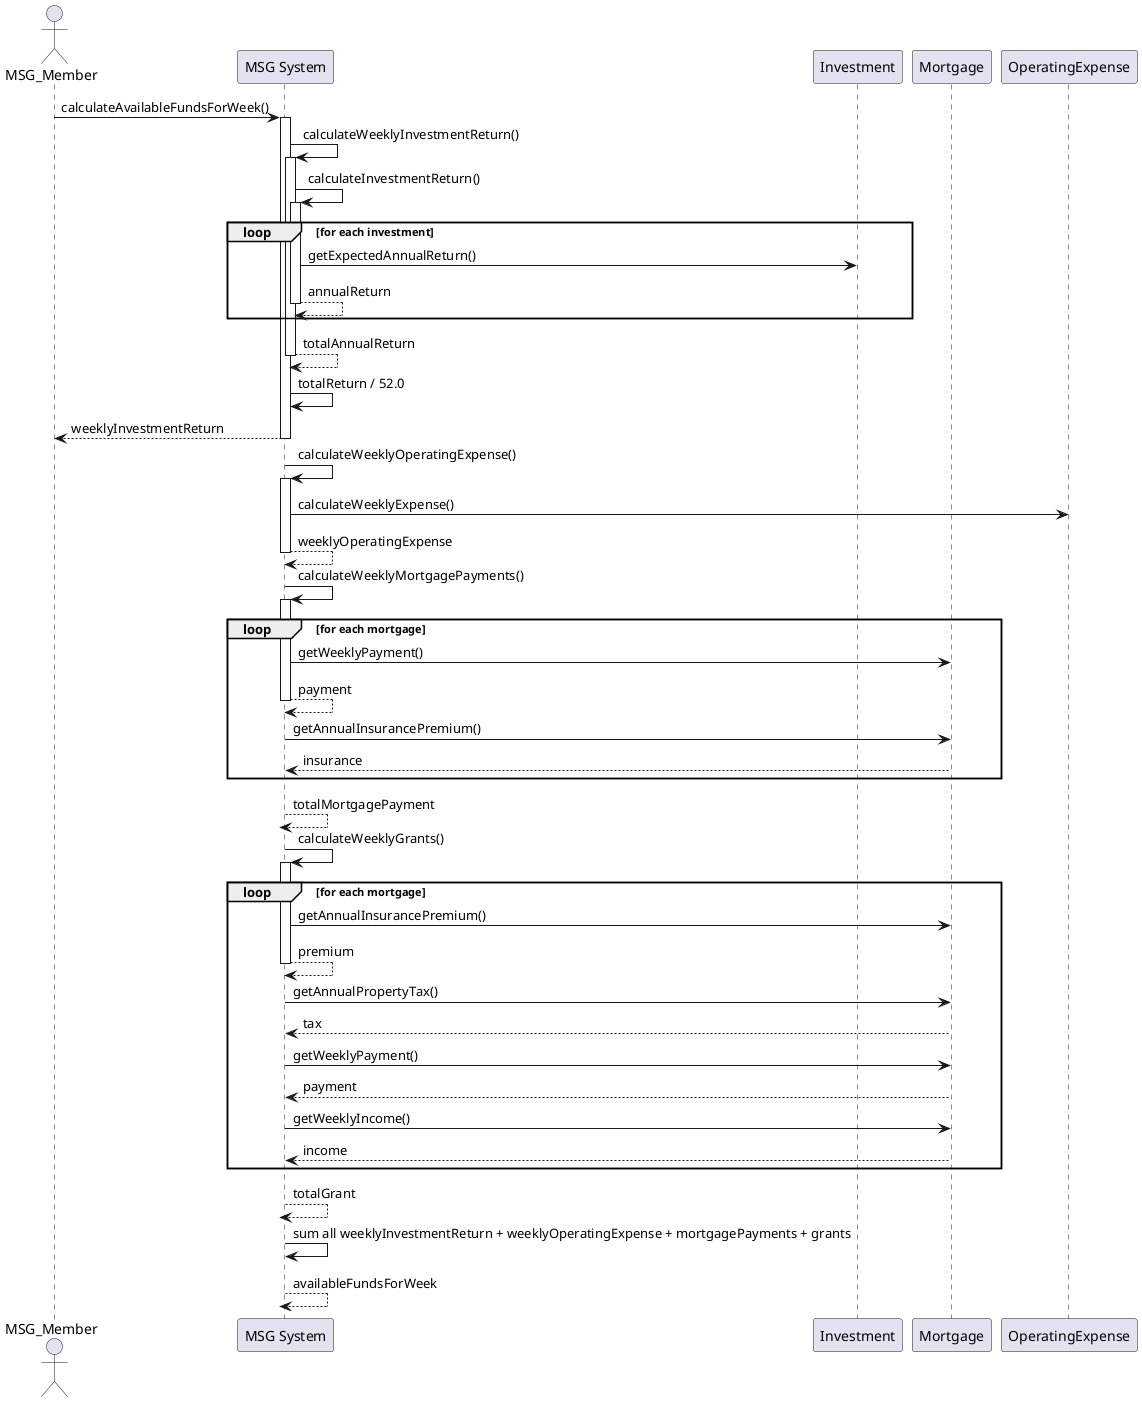 @startuml
actor MSG_Member

participant "MSG System" as msg
participant "Investment" as inv
participant "Mortgage" as mort
participant "OperatingExpense" as op

MSG_Member -> msg : calculateAvailableFundsForWeek()

activate msg
msg -> msg : calculateWeeklyInvestmentReturn()
activate msg
msg -> msg : calculateInvestmentReturn()
activate msg
loop for each investment
    msg -> inv : getExpectedAnnualReturn()
    return annualReturn
end
return totalAnnualReturn
msg -> msg : totalReturn / 52.0
return weeklyInvestmentReturn
deactivate msg

msg -> msg : calculateWeeklyOperatingExpense()
activate msg
msg -> op : calculateWeeklyExpense()
return weeklyOperatingExpense
deactivate msg

msg -> msg : calculateWeeklyMortgagePayments()
activate msg
loop for each mortgage
    msg -> mort : getWeeklyPayment()
    return payment
    msg -> mort : getAnnualInsurancePremium()
    return insurance
end
msg --> msg: totalMortgagePayment
deactivate msg

msg -> msg : calculateWeeklyGrants()
activate msg
loop for each mortgage
    msg -> mort : getAnnualInsurancePremium()
    return premium
    msg -> mort : getAnnualPropertyTax()
    return tax
    msg -> mort : getWeeklyPayment()
    return payment
    msg -> mort : getWeeklyIncome()
    return income
end
msg --> msg: totalGrant
deactivate msg

msg -> msg : sum all weeklyInvestmentReturn + weeklyOperatingExpense + mortgagePayments + grants
return availableFundsForWeek
deactivate msg

@enduml